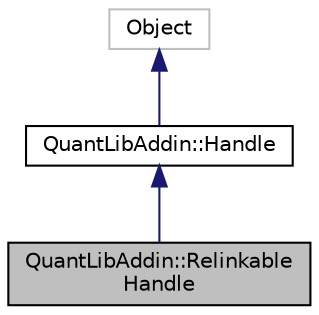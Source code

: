 digraph "QuantLibAddin::RelinkableHandle"
{
  edge [fontname="Helvetica",fontsize="10",labelfontname="Helvetica",labelfontsize="10"];
  node [fontname="Helvetica",fontsize="10",shape=record];
  Node4 [label="QuantLibAddin::Relinkable\lHandle",height=0.2,width=0.4,color="black", fillcolor="grey75", style="filled", fontcolor="black"];
  Node5 -> Node4 [dir="back",color="midnightblue",fontsize="10",style="solid",fontname="Helvetica"];
  Node5 [label="QuantLibAddin::Handle",height=0.2,width=0.4,color="black", fillcolor="white", style="filled",URL="$class_quant_lib_addin_1_1_handle.html"];
  Node6 -> Node5 [dir="back",color="midnightblue",fontsize="10",style="solid",fontname="Helvetica"];
  Node6 [label="Object",height=0.2,width=0.4,color="grey75", fillcolor="white", style="filled"];
}
